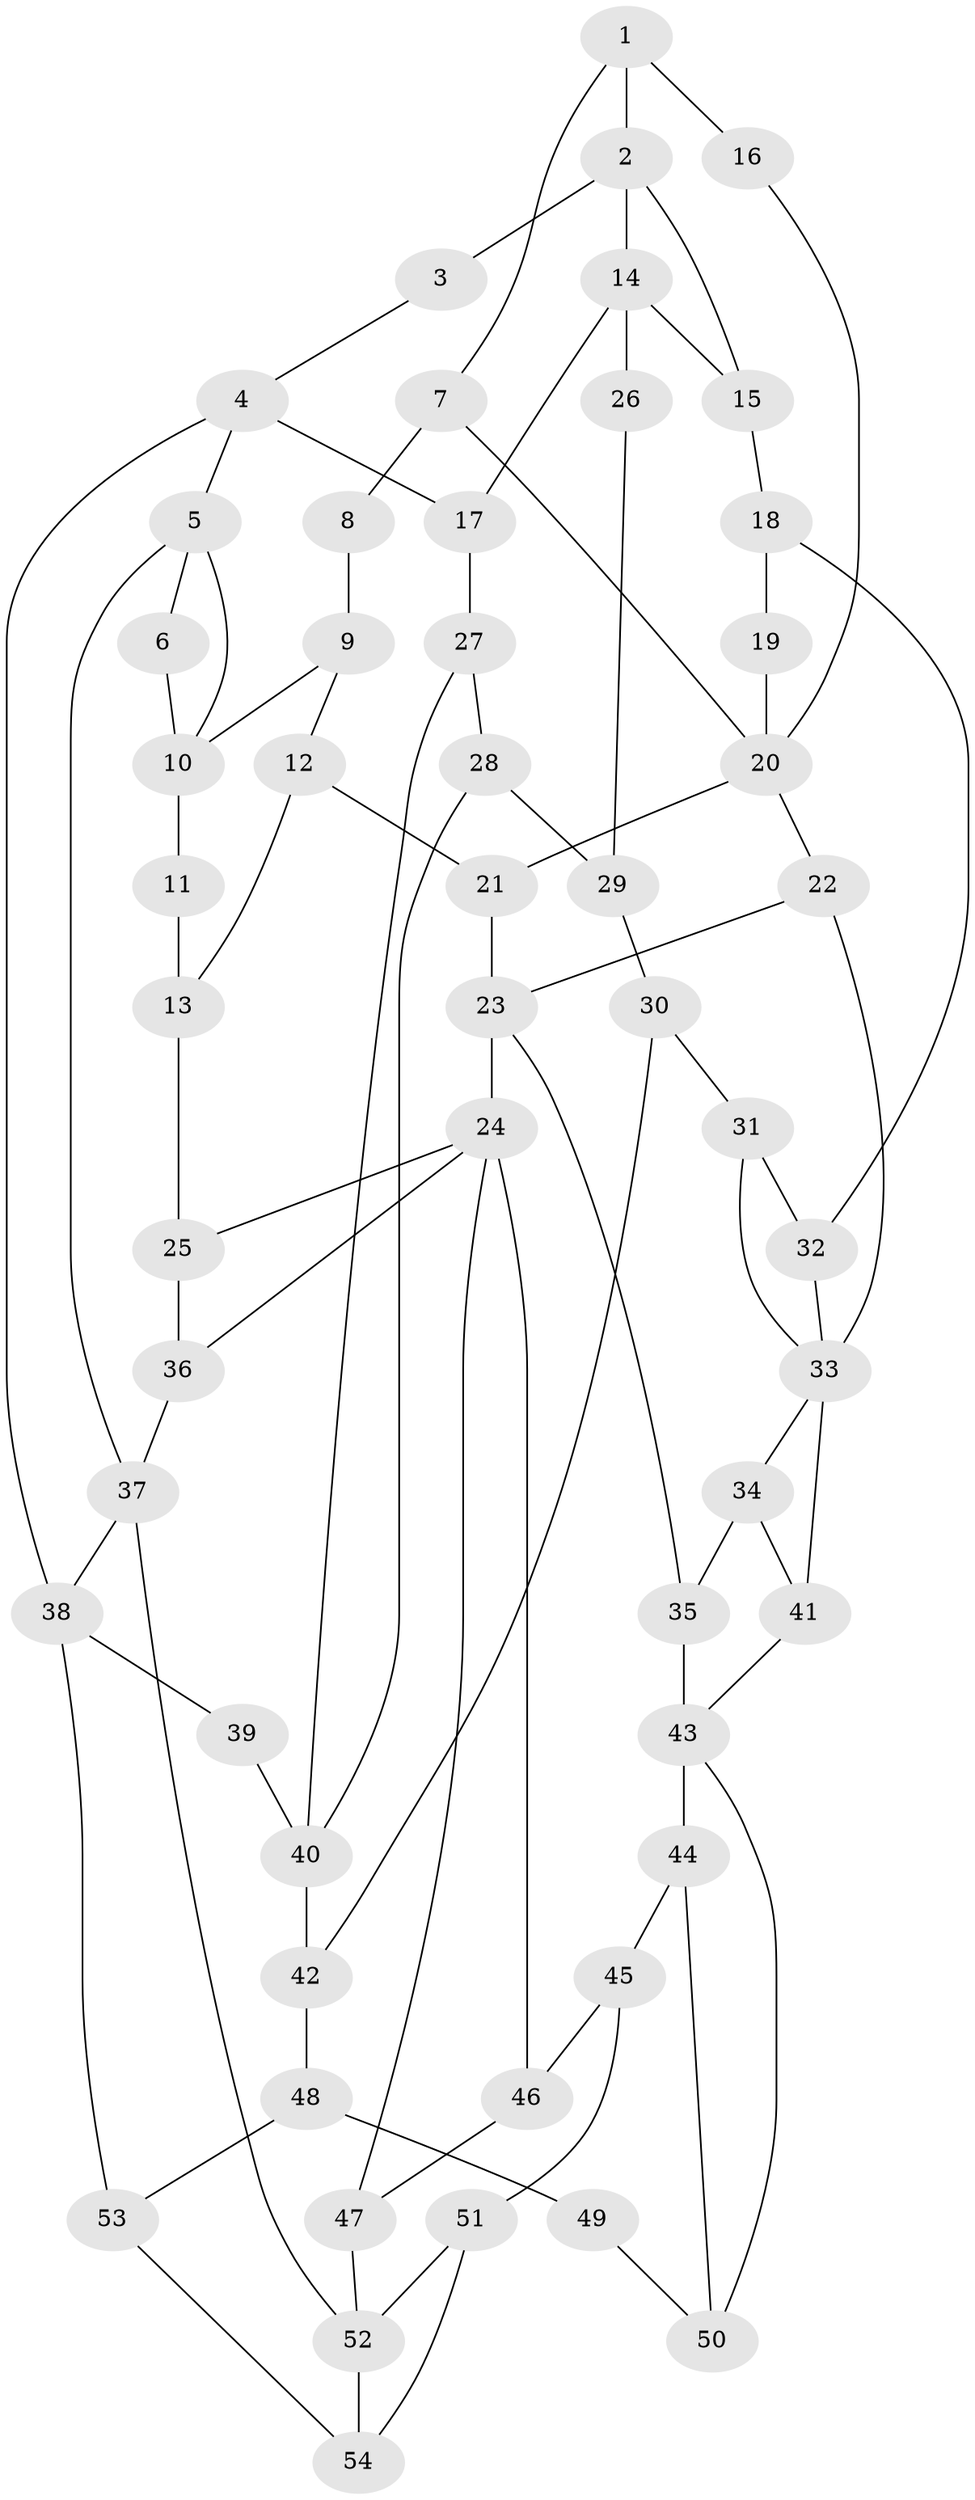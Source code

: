 // original degree distribution, {3: 0.027777777777777776, 4: 0.23148148148148148, 5: 0.5092592592592593, 6: 0.23148148148148148}
// Generated by graph-tools (version 1.1) at 2025/38/03/09/25 02:38:39]
// undirected, 54 vertices, 85 edges
graph export_dot {
graph [start="1"]
  node [color=gray90,style=filled];
  1;
  2;
  3;
  4;
  5;
  6;
  7;
  8;
  9;
  10;
  11;
  12;
  13;
  14;
  15;
  16;
  17;
  18;
  19;
  20;
  21;
  22;
  23;
  24;
  25;
  26;
  27;
  28;
  29;
  30;
  31;
  32;
  33;
  34;
  35;
  36;
  37;
  38;
  39;
  40;
  41;
  42;
  43;
  44;
  45;
  46;
  47;
  48;
  49;
  50;
  51;
  52;
  53;
  54;
  1 -- 2 [weight=2.0];
  1 -- 7 [weight=1.0];
  1 -- 16 [weight=2.0];
  2 -- 3 [weight=2.0];
  2 -- 14 [weight=1.0];
  2 -- 15 [weight=1.0];
  3 -- 4 [weight=1.0];
  4 -- 5 [weight=1.0];
  4 -- 17 [weight=1.0];
  4 -- 38 [weight=1.0];
  5 -- 6 [weight=1.0];
  5 -- 10 [weight=1.0];
  5 -- 37 [weight=1.0];
  6 -- 10 [weight=1.0];
  7 -- 8 [weight=1.0];
  7 -- 20 [weight=1.0];
  8 -- 9 [weight=2.0];
  9 -- 10 [weight=2.0];
  9 -- 12 [weight=2.0];
  10 -- 11 [weight=2.0];
  11 -- 13 [weight=1.0];
  12 -- 13 [weight=1.0];
  12 -- 21 [weight=2.0];
  13 -- 25 [weight=1.0];
  14 -- 15 [weight=1.0];
  14 -- 17 [weight=1.0];
  14 -- 26 [weight=1.0];
  15 -- 18 [weight=1.0];
  16 -- 20 [weight=1.0];
  17 -- 27 [weight=1.0];
  18 -- 19 [weight=1.0];
  18 -- 32 [weight=1.0];
  19 -- 20 [weight=2.0];
  20 -- 21 [weight=1.0];
  20 -- 22 [weight=1.0];
  21 -- 23 [weight=2.0];
  22 -- 23 [weight=1.0];
  22 -- 33 [weight=2.0];
  23 -- 24 [weight=2.0];
  23 -- 35 [weight=1.0];
  24 -- 25 [weight=1.0];
  24 -- 36 [weight=1.0];
  24 -- 46 [weight=1.0];
  24 -- 47 [weight=1.0];
  25 -- 36 [weight=1.0];
  26 -- 29 [weight=1.0];
  27 -- 28 [weight=1.0];
  27 -- 40 [weight=1.0];
  28 -- 29 [weight=1.0];
  28 -- 40 [weight=1.0];
  29 -- 30 [weight=1.0];
  30 -- 31 [weight=1.0];
  30 -- 42 [weight=1.0];
  31 -- 32 [weight=1.0];
  31 -- 33 [weight=1.0];
  32 -- 33 [weight=1.0];
  33 -- 34 [weight=1.0];
  33 -- 41 [weight=1.0];
  34 -- 35 [weight=1.0];
  34 -- 41 [weight=1.0];
  35 -- 43 [weight=1.0];
  36 -- 37 [weight=1.0];
  37 -- 38 [weight=1.0];
  37 -- 52 [weight=1.0];
  38 -- 39 [weight=1.0];
  38 -- 53 [weight=1.0];
  39 -- 40 [weight=2.0];
  40 -- 42 [weight=2.0];
  41 -- 43 [weight=1.0];
  42 -- 48 [weight=2.0];
  43 -- 44 [weight=3.0];
  43 -- 50 [weight=1.0];
  44 -- 45 [weight=2.0];
  44 -- 50 [weight=1.0];
  45 -- 46 [weight=1.0];
  45 -- 51 [weight=2.0];
  46 -- 47 [weight=1.0];
  47 -- 52 [weight=1.0];
  48 -- 49 [weight=2.0];
  48 -- 53 [weight=2.0];
  49 -- 50 [weight=1.0];
  51 -- 52 [weight=2.0];
  51 -- 54 [weight=2.0];
  52 -- 54 [weight=1.0];
  53 -- 54 [weight=2.0];
}
